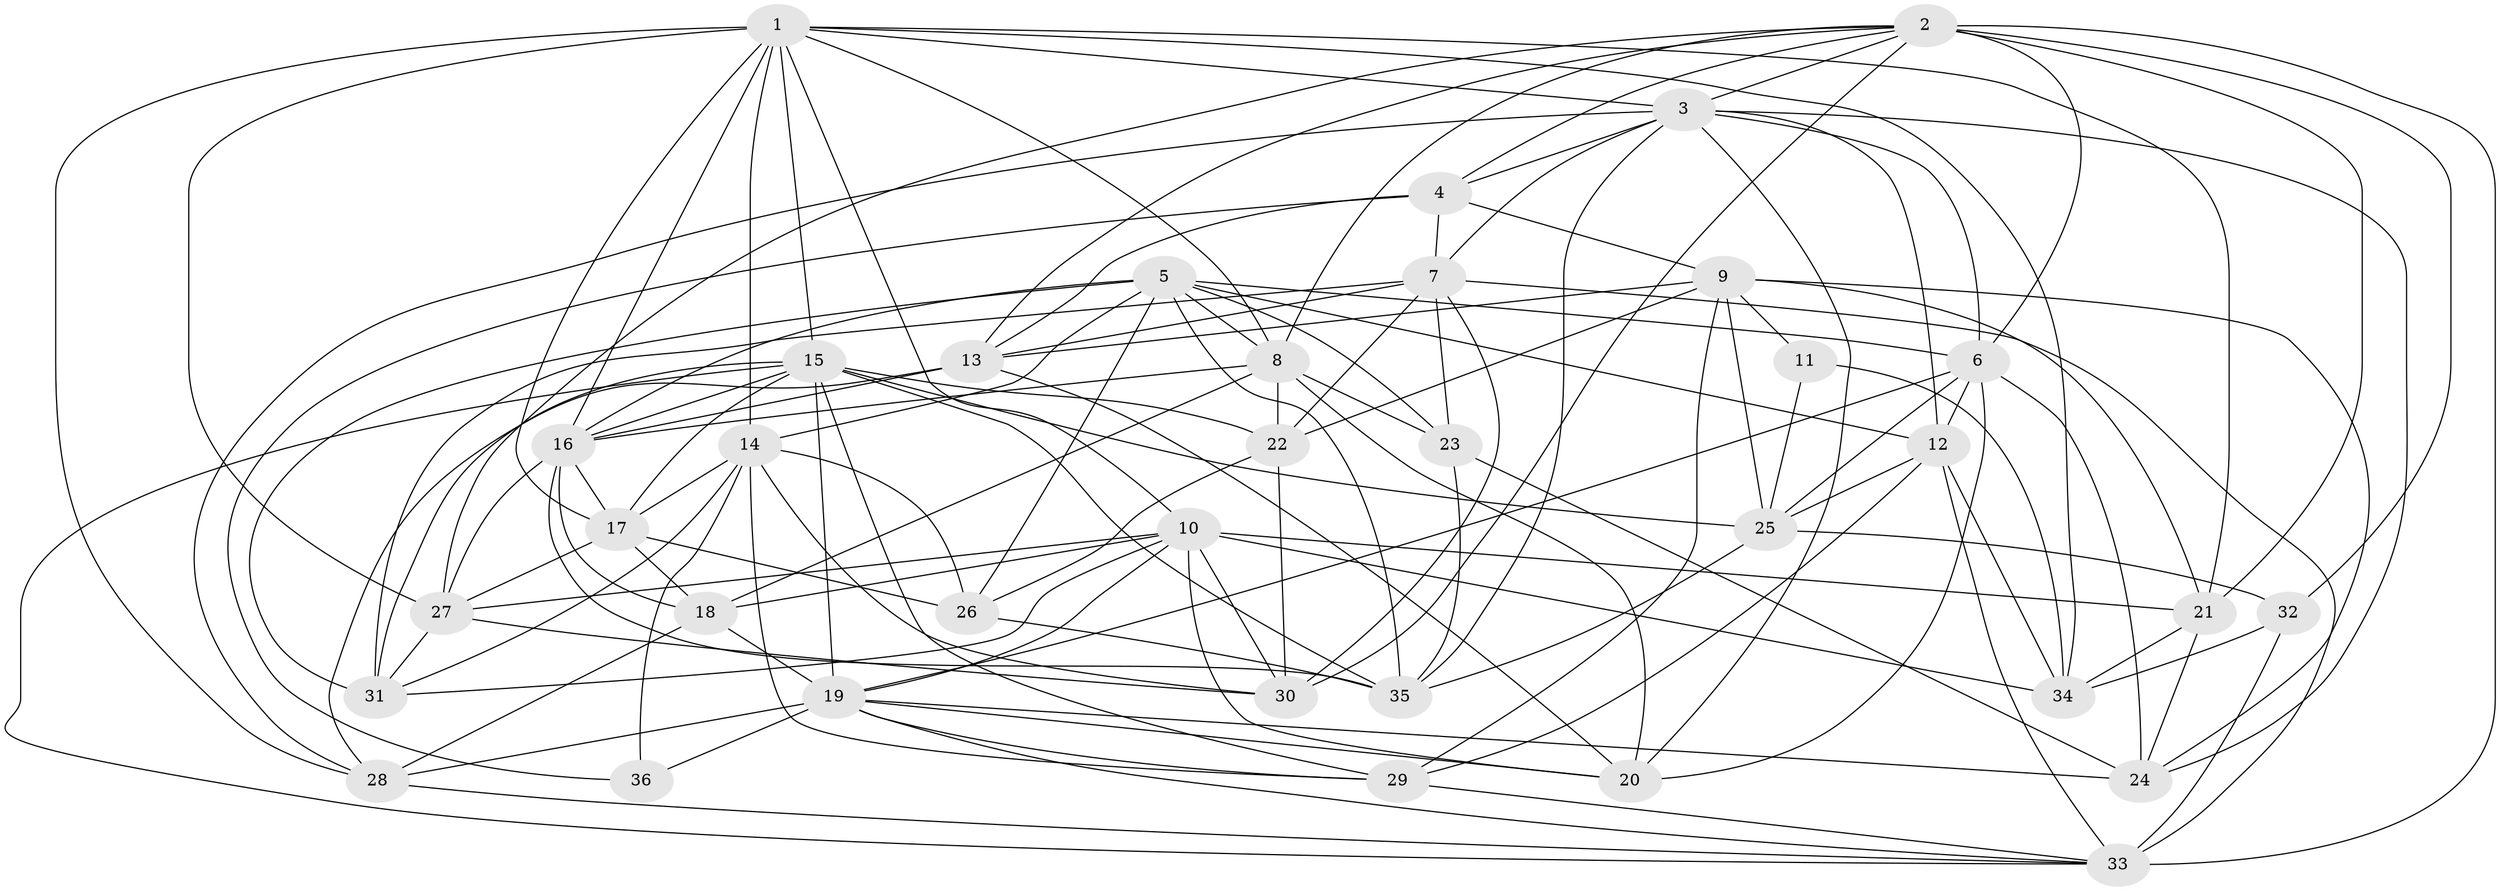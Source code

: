 // original degree distribution, {4: 1.0}
// Generated by graph-tools (version 1.1) at 2025/53/03/04/25 22:53:53]
// undirected, 36 vertices, 127 edges
graph export_dot {
  node [color=gray90,style=filled];
  1;
  2;
  3;
  4;
  5;
  6;
  7;
  8;
  9;
  10;
  11;
  12;
  13;
  14;
  15;
  16;
  17;
  18;
  19;
  20;
  21;
  22;
  23;
  24;
  25;
  26;
  27;
  28;
  29;
  30;
  31;
  32;
  33;
  34;
  35;
  36;
  1 -- 3 [weight=1.0];
  1 -- 8 [weight=1.0];
  1 -- 10 [weight=1.0];
  1 -- 14 [weight=1.0];
  1 -- 15 [weight=1.0];
  1 -- 16 [weight=1.0];
  1 -- 17 [weight=1.0];
  1 -- 21 [weight=1.0];
  1 -- 27 [weight=2.0];
  1 -- 28 [weight=1.0];
  1 -- 34 [weight=1.0];
  2 -- 3 [weight=1.0];
  2 -- 4 [weight=1.0];
  2 -- 6 [weight=1.0];
  2 -- 8 [weight=1.0];
  2 -- 13 [weight=2.0];
  2 -- 21 [weight=1.0];
  2 -- 27 [weight=1.0];
  2 -- 30 [weight=1.0];
  2 -- 32 [weight=1.0];
  2 -- 33 [weight=2.0];
  3 -- 4 [weight=1.0];
  3 -- 6 [weight=2.0];
  3 -- 7 [weight=1.0];
  3 -- 12 [weight=1.0];
  3 -- 20 [weight=1.0];
  3 -- 24 [weight=1.0];
  3 -- 28 [weight=2.0];
  3 -- 35 [weight=1.0];
  4 -- 7 [weight=1.0];
  4 -- 9 [weight=1.0];
  4 -- 13 [weight=1.0];
  4 -- 36 [weight=1.0];
  5 -- 6 [weight=1.0];
  5 -- 8 [weight=1.0];
  5 -- 12 [weight=1.0];
  5 -- 14 [weight=1.0];
  5 -- 16 [weight=1.0];
  5 -- 23 [weight=1.0];
  5 -- 26 [weight=2.0];
  5 -- 31 [weight=1.0];
  5 -- 35 [weight=1.0];
  6 -- 12 [weight=1.0];
  6 -- 19 [weight=1.0];
  6 -- 20 [weight=1.0];
  6 -- 24 [weight=2.0];
  6 -- 25 [weight=1.0];
  7 -- 13 [weight=1.0];
  7 -- 22 [weight=1.0];
  7 -- 23 [weight=1.0];
  7 -- 30 [weight=1.0];
  7 -- 31 [weight=2.0];
  7 -- 33 [weight=2.0];
  8 -- 16 [weight=1.0];
  8 -- 18 [weight=1.0];
  8 -- 20 [weight=1.0];
  8 -- 22 [weight=2.0];
  8 -- 23 [weight=4.0];
  9 -- 11 [weight=2.0];
  9 -- 13 [weight=1.0];
  9 -- 21 [weight=1.0];
  9 -- 22 [weight=2.0];
  9 -- 24 [weight=1.0];
  9 -- 25 [weight=1.0];
  9 -- 29 [weight=1.0];
  10 -- 18 [weight=2.0];
  10 -- 19 [weight=1.0];
  10 -- 20 [weight=1.0];
  10 -- 21 [weight=1.0];
  10 -- 27 [weight=1.0];
  10 -- 30 [weight=1.0];
  10 -- 31 [weight=1.0];
  10 -- 34 [weight=1.0];
  11 -- 25 [weight=1.0];
  11 -- 34 [weight=1.0];
  12 -- 25 [weight=2.0];
  12 -- 29 [weight=1.0];
  12 -- 33 [weight=1.0];
  12 -- 34 [weight=1.0];
  13 -- 16 [weight=1.0];
  13 -- 20 [weight=1.0];
  13 -- 28 [weight=1.0];
  14 -- 17 [weight=1.0];
  14 -- 26 [weight=3.0];
  14 -- 29 [weight=1.0];
  14 -- 30 [weight=1.0];
  14 -- 31 [weight=2.0];
  14 -- 36 [weight=2.0];
  15 -- 16 [weight=1.0];
  15 -- 17 [weight=1.0];
  15 -- 19 [weight=1.0];
  15 -- 22 [weight=1.0];
  15 -- 25 [weight=1.0];
  15 -- 29 [weight=1.0];
  15 -- 31 [weight=1.0];
  15 -- 33 [weight=1.0];
  15 -- 35 [weight=1.0];
  16 -- 17 [weight=1.0];
  16 -- 18 [weight=2.0];
  16 -- 27 [weight=1.0];
  16 -- 35 [weight=1.0];
  17 -- 18 [weight=1.0];
  17 -- 26 [weight=2.0];
  17 -- 27 [weight=1.0];
  18 -- 19 [weight=2.0];
  18 -- 28 [weight=2.0];
  19 -- 20 [weight=1.0];
  19 -- 24 [weight=2.0];
  19 -- 28 [weight=1.0];
  19 -- 29 [weight=1.0];
  19 -- 33 [weight=1.0];
  19 -- 36 [weight=1.0];
  21 -- 24 [weight=1.0];
  21 -- 34 [weight=1.0];
  22 -- 26 [weight=1.0];
  22 -- 30 [weight=1.0];
  23 -- 24 [weight=1.0];
  23 -- 35 [weight=1.0];
  25 -- 32 [weight=1.0];
  25 -- 35 [weight=1.0];
  26 -- 35 [weight=2.0];
  27 -- 30 [weight=1.0];
  27 -- 31 [weight=1.0];
  28 -- 33 [weight=1.0];
  29 -- 33 [weight=1.0];
  32 -- 33 [weight=1.0];
  32 -- 34 [weight=1.0];
}
